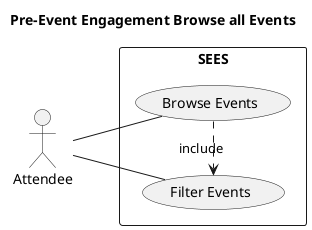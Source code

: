 @startuml
title Pre-Event Engagement Browse all Events
left to right direction
actor "Attendee" as Attendee
rectangle SEES {
  usecase "Browse Events" as browse
  usecase "Filter Events" as filter
}

Attendee -- browse
Attendee -- filter
browse .> filter : include


@enduml
